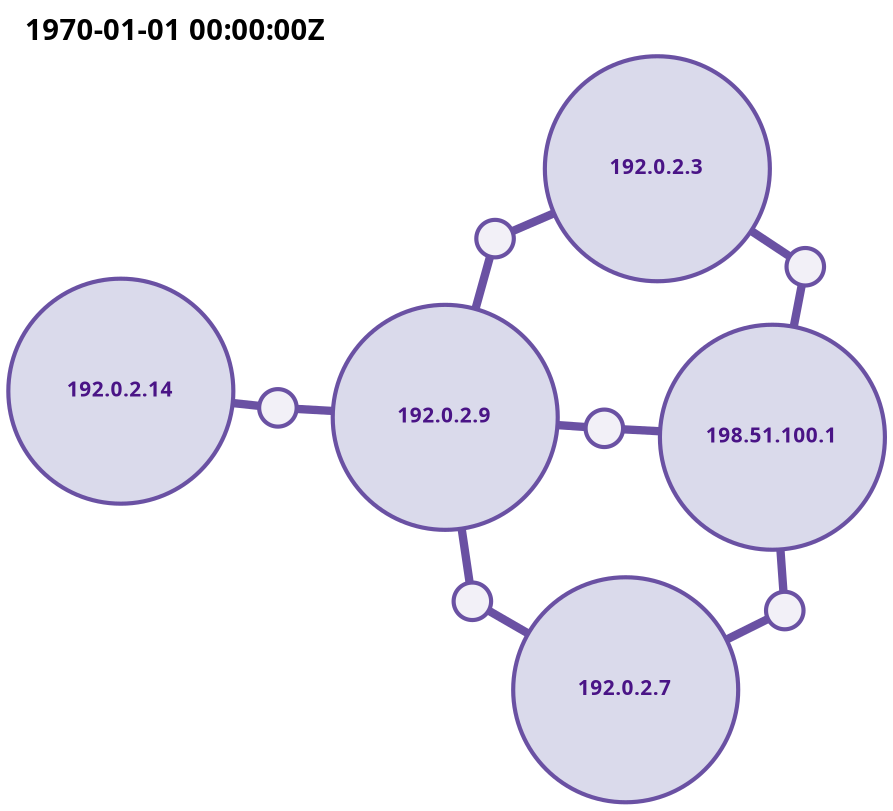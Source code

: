 graph G {
  graph [
    layout="neato"
    overlap=false
    label="1970-01-01 00:00:00Z"
    fontname="sans bold"
    labelloc=t
    labeljust=left
  ];

  node [
    style=filled
    penwidth=2
    colorscheme=purples7
    color=6
    fontname="sans bold"
    fontsize=10
    fontcolor=7
  ];

  edge [
    len=1
    penwidth=4
    colorscheme=purples7
    color=6
    labelfontname="sans bold"
    labelfontsize=8
    labelfontcolor=7
  ];

  // Routers

  "192.0.2.14" [label="192.0.2.14" shape=circle fillcolor=2 width=1.5];
  "192.0.2.3" [label="192.0.2.3" shape=circle fillcolor=2 width=1.5];
  "192.0.2.7" [label="192.0.2.7" shape=circle fillcolor=2 width=1.5];
  "192.0.2.9" [label="192.0.2.9" shape=circle fillcolor=2 width=1.5];
  "198.51.100.1" [label="198.51.100.1" shape=circle fillcolor=2 width=1.5];


  // Subnets

  "192.0.2.2/31" [label="" shape=circle fillcolor=1 width=0.25];
  "192.0.2.4/31" [label="" shape=circle fillcolor=1 width=0.25];
  "192.0.2.6/31" [label="" shape=circle fillcolor=1 width=0.25];
  "192.0.2.8/31" [label="" shape=circle fillcolor=1 width=0.25];
  "192.0.2.10/31" [label="" shape=circle fillcolor=1 width=0.25];
  "192.0.2.12/30" [label="" shape=circle fillcolor=1 width=0.25];


  // Edges

  "192.0.2.14" -- "192.0.2.12/30";
  "192.0.2.3" -- "192.0.2.2/31";
  "192.0.2.3" -- "192.0.2.8/31";
  "192.0.2.7" -- "192.0.2.6/31";
  "192.0.2.7" -- "192.0.2.10/31";
  "192.0.2.9" -- "192.0.2.4/31";
  "192.0.2.9" -- "192.0.2.8/31";
  "192.0.2.9" -- "192.0.2.10/31";
  "192.0.2.9" -- "192.0.2.12/30";
  "198.51.100.1" -- "192.0.2.2/31";
  "198.51.100.1" -- "192.0.2.4/31";
  "198.51.100.1" -- "192.0.2.6/31";

}
